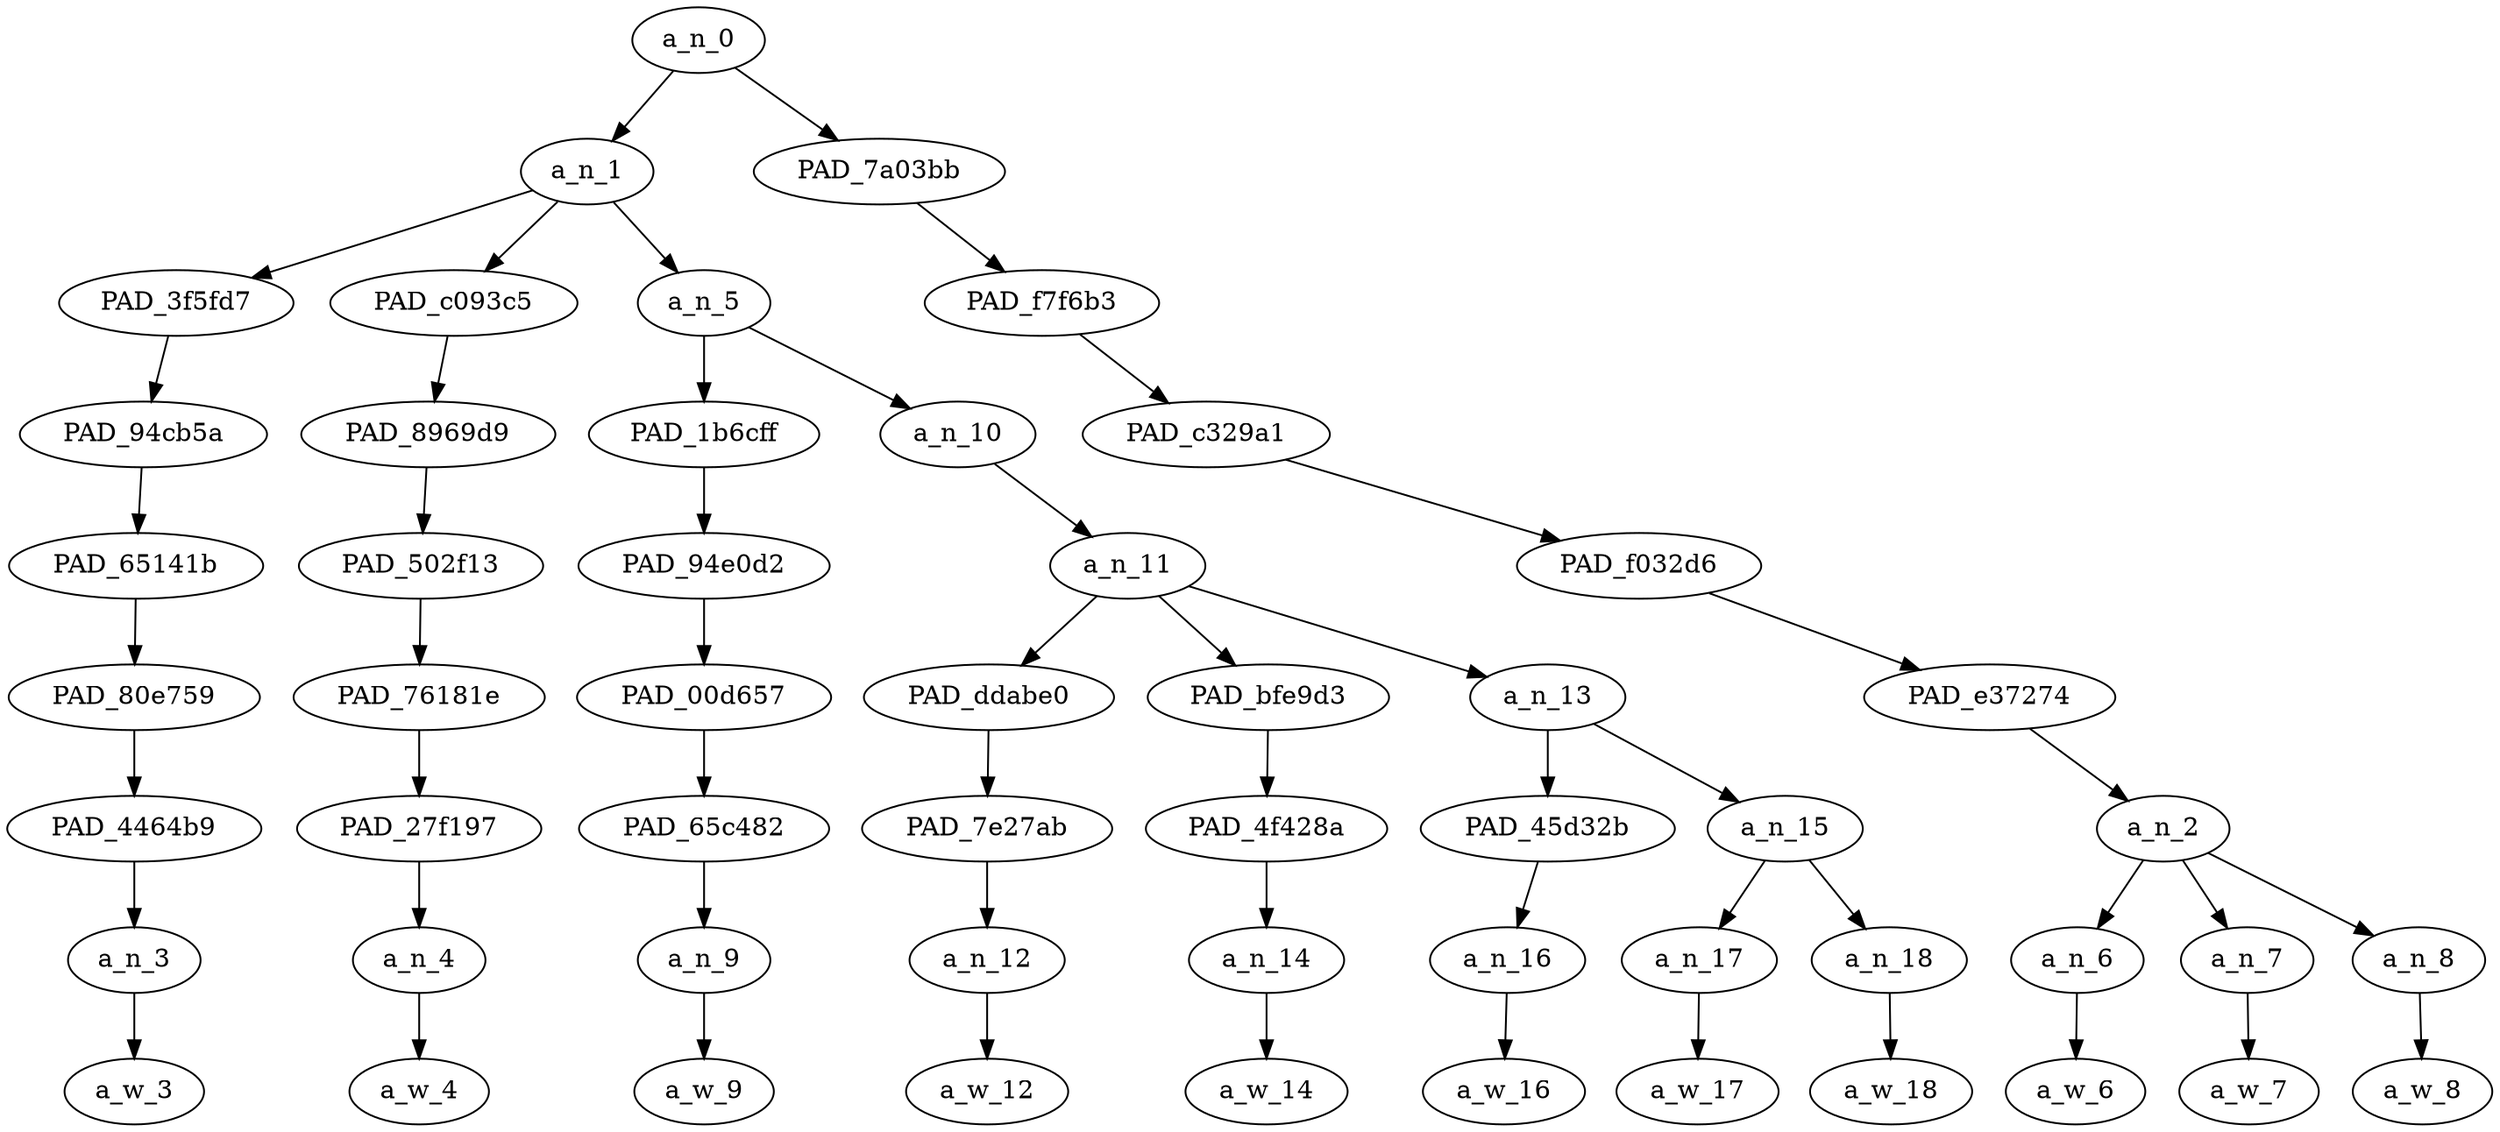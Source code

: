 strict digraph "" {
	a_n_0	[div_dir=1,
		index=0,
		level=8,
		pos="5.256944444444445,8!",
		text_span="[0, 1, 2, 3, 4, 5, 6, 7, 8, 9, 10]",
		value=0.99999999];
	a_n_1	[div_dir=1,
		index=0,
		level=7,
		pos="1.5138888888888886,7!",
		text_span="[0, 1, 2, 3, 4, 5, 6, 7]",
		value=0.78209613];
	a_n_0 -> a_n_1;
	PAD_7a03bb	[div_dir=-1,
		index=1,
		level=7,
		pos="9.0,7!",
		text_span="[8, 9, 10]",
		value=0.21761469];
	a_n_0 -> PAD_7a03bb;
	PAD_3f5fd7	[div_dir=1,
		index=0,
		level=6,
		pos="0.0,6!",
		text_span="[0]",
		value=0.09096905];
	a_n_1 -> PAD_3f5fd7;
	PAD_c093c5	[div_dir=-1,
		index=1,
		level=6,
		pos="1.0,6!",
		text_span="[1]",
		value=0.07970842];
	a_n_1 -> PAD_c093c5;
	a_n_5	[div_dir=1,
		index=2,
		level=6,
		pos="3.5416666666666665,6!",
		text_span="[2, 3, 4, 5, 6, 7]",
		value=0.61086174];
	a_n_1 -> a_n_5;
	PAD_94cb5a	[div_dir=1,
		index=0,
		level=5,
		pos="0.0,5!",
		text_span="[0]",
		value=0.09096905];
	PAD_3f5fd7 -> PAD_94cb5a;
	PAD_65141b	[div_dir=1,
		index=0,
		level=4,
		pos="0.0,4!",
		text_span="[0]",
		value=0.09096905];
	PAD_94cb5a -> PAD_65141b;
	PAD_80e759	[div_dir=1,
		index=0,
		level=3,
		pos="0.0,3!",
		text_span="[0]",
		value=0.09096905];
	PAD_65141b -> PAD_80e759;
	PAD_4464b9	[div_dir=1,
		index=0,
		level=2,
		pos="0.0,2!",
		text_span="[0]",
		value=0.09096905];
	PAD_80e759 -> PAD_4464b9;
	a_n_3	[div_dir=1,
		index=0,
		level=1,
		pos="0.0,1!",
		text_span="[0]",
		value=0.09096905];
	PAD_4464b9 -> a_n_3;
	a_w_3	[div_dir=0,
		index=0,
		level=0,
		pos="0,0!",
		text_span="[0]",
		value="<user>"];
	a_n_3 -> a_w_3;
	PAD_8969d9	[div_dir=-1,
		index=1,
		level=5,
		pos="1.0,5!",
		text_span="[1]",
		value=0.07970842];
	PAD_c093c5 -> PAD_8969d9;
	PAD_502f13	[div_dir=-1,
		index=1,
		level=4,
		pos="1.0,4!",
		text_span="[1]",
		value=0.07970842];
	PAD_8969d9 -> PAD_502f13;
	PAD_76181e	[div_dir=-1,
		index=1,
		level=3,
		pos="1.0,3!",
		text_span="[1]",
		value=0.07970842];
	PAD_502f13 -> PAD_76181e;
	PAD_27f197	[div_dir=-1,
		index=1,
		level=2,
		pos="1.0,2!",
		text_span="[1]",
		value=0.07970842];
	PAD_76181e -> PAD_27f197;
	a_n_4	[div_dir=-1,
		index=1,
		level=1,
		pos="1.0,1!",
		text_span="[1]",
		value=0.07970842];
	PAD_27f197 -> a_n_4;
	a_w_4	[div_dir=0,
		index=1,
		level=0,
		pos="1,0!",
		text_span="[1]",
		value=or];
	a_n_4 -> a_w_4;
	PAD_1b6cff	[div_dir=-1,
		index=2,
		level=5,
		pos="2.0,5!",
		text_span="[2]",
		value=0.09800400];
	a_n_5 -> PAD_1b6cff;
	a_n_10	[div_dir=1,
		index=3,
		level=5,
		pos="5.083333333333333,5!",
		text_span="[3, 4, 5, 6, 7]",
		value=0.51227617];
	a_n_5 -> a_n_10;
	PAD_94e0d2	[div_dir=-1,
		index=2,
		level=4,
		pos="2.0,4!",
		text_span="[2]",
		value=0.09800400];
	PAD_1b6cff -> PAD_94e0d2;
	PAD_00d657	[div_dir=-1,
		index=2,
		level=3,
		pos="2.0,3!",
		text_span="[2]",
		value=0.09800400];
	PAD_94e0d2 -> PAD_00d657;
	PAD_65c482	[div_dir=-1,
		index=2,
		level=2,
		pos="2.0,2!",
		text_span="[2]",
		value=0.09800400];
	PAD_00d657 -> PAD_65c482;
	a_n_9	[div_dir=-1,
		index=2,
		level=1,
		pos="2.0,1!",
		text_span="[2]",
		value=0.09800400];
	PAD_65c482 -> a_n_9;
	a_w_9	[div_dir=0,
		index=2,
		level=0,
		pos="2,0!",
		text_span="[2]",
		value=stop];
	a_n_9 -> a_w_9;
	a_n_11	[div_dir=1,
		index=3,
		level=4,
		pos="5.083333333333333,4!",
		text_span="[3, 4, 5, 6, 7]",
		value=0.51162700];
	a_n_10 -> a_n_11;
	PAD_ddabe0	[div_dir=1,
		index=3,
		level=3,
		pos="3.0,3!",
		text_span="[3]",
		value=0.12258308];
	a_n_11 -> PAD_ddabe0;
	PAD_bfe9d3	[div_dir=1,
		index=5,
		level=3,
		pos="7.0,3!",
		text_span="[7]",
		value=0.07123863];
	a_n_11 -> PAD_bfe9d3;
	a_n_13	[div_dir=1,
		index=4,
		level=3,
		pos="5.25,3!",
		text_span="[4, 5, 6]",
		value=0.31715612];
	a_n_11 -> a_n_13;
	PAD_7e27ab	[div_dir=1,
		index=3,
		level=2,
		pos="3.0,2!",
		text_span="[3]",
		value=0.12258308];
	PAD_ddabe0 -> PAD_7e27ab;
	a_n_12	[div_dir=1,
		index=3,
		level=1,
		pos="3.0,1!",
		text_span="[3]",
		value=0.12258308];
	PAD_7e27ab -> a_n_12;
	a_w_12	[div_dir=0,
		index=3,
		level=0,
		pos="3,0!",
		text_span="[3]",
		value=letting];
	a_n_12 -> a_w_12;
	PAD_4f428a	[div_dir=1,
		index=6,
		level=2,
		pos="7.0,2!",
		text_span="[7]",
		value=0.07123863];
	PAD_bfe9d3 -> PAD_4f428a;
	a_n_14	[div_dir=1,
		index=7,
		level=1,
		pos="7.0,1!",
		text_span="[7]",
		value=0.07123863];
	PAD_4f428a -> a_n_14;
	a_w_14	[div_dir=0,
		index=7,
		level=0,
		pos="7,0!",
		text_span="[7]",
		value=in];
	a_n_14 -> a_w_14;
	PAD_45d32b	[div_dir=1,
		index=5,
		level=2,
		pos="6.0,2!",
		text_span="[6]",
		value=0.18019024];
	a_n_13 -> PAD_45d32b;
	a_n_15	[div_dir=1,
		index=4,
		level=2,
		pos="4.5,2!",
		text_span="[4, 5]",
		value=0.13635120];
	a_n_13 -> a_n_15;
	a_n_16	[div_dir=1,
		index=6,
		level=1,
		pos="6.0,1!",
		text_span="[6]",
		value=0.18019024];
	PAD_45d32b -> a_n_16;
	a_w_16	[div_dir=0,
		index=6,
		level=0,
		pos="6,0!",
		text_span="[6]",
		value=immigrants];
	a_n_16 -> a_w_16;
	a_n_17	[div_dir=1,
		index=4,
		level=1,
		pos="4.0,1!",
		text_span="[4]",
		value=0.06245143];
	a_n_15 -> a_n_17;
	a_n_18	[div_dir=1,
		index=5,
		level=1,
		pos="5.0,1!",
		text_span="[5]",
		value=0.07366969];
	a_n_15 -> a_n_18;
	a_w_17	[div_dir=0,
		index=4,
		level=0,
		pos="4,0!",
		text_span="[4]",
		value=so];
	a_n_17 -> a_w_17;
	a_w_18	[div_dir=0,
		index=5,
		level=0,
		pos="5,0!",
		text_span="[5]",
		value=many];
	a_n_18 -> a_w_18;
	PAD_f7f6b3	[div_dir=-1,
		index=3,
		level=6,
		pos="9.0,6!",
		text_span="[8, 9, 10]",
		value=0.21761469];
	PAD_7a03bb -> PAD_f7f6b3;
	PAD_c329a1	[div_dir=-1,
		index=4,
		level=5,
		pos="9.0,5!",
		text_span="[8, 9, 10]",
		value=0.21761469];
	PAD_f7f6b3 -> PAD_c329a1;
	PAD_f032d6	[div_dir=-1,
		index=4,
		level=4,
		pos="9.0,4!",
		text_span="[8, 9, 10]",
		value=0.21761469];
	PAD_c329a1 -> PAD_f032d6;
	PAD_e37274	[div_dir=-1,
		index=6,
		level=3,
		pos="9.0,3!",
		text_span="[8, 9, 10]",
		value=0.21761469];
	PAD_f032d6 -> PAD_e37274;
	a_n_2	[div_dir=-1,
		index=7,
		level=2,
		pos="9.0,2!",
		text_span="[8, 9, 10]",
		value=0.21761469];
	PAD_e37274 -> a_n_2;
	a_n_6	[div_dir=-1,
		index=8,
		level=1,
		pos="8.0,1!",
		text_span="[8]",
		value=0.08783524];
	a_n_2 -> a_n_6;
	a_n_7	[div_dir=1,
		index=9,
		level=1,
		pos="9.0,1!",
		text_span="[9]",
		value=0.05893401];
	a_n_2 -> a_n_7;
	a_n_8	[div_dir=-1,
		index=10,
		level=1,
		pos="10.0,1!",
		text_span="[10]",
		value=0.07052113];
	a_n_2 -> a_n_8;
	a_w_6	[div_dir=0,
		index=8,
		level=0,
		pos="8,0!",
		text_span="[8]",
		value=might];
	a_n_6 -> a_w_6;
	a_w_7	[div_dir=0,
		index=9,
		level=0,
		pos="9,0!",
		text_span="[9]",
		value=also];
	a_n_7 -> a_w_7;
	a_w_8	[div_dir=0,
		index=10,
		level=0,
		pos="10,0!",
		text_span="[10]",
		value=help];
	a_n_8 -> a_w_8;
}
